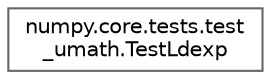 digraph "Graphical Class Hierarchy"
{
 // LATEX_PDF_SIZE
  bgcolor="transparent";
  edge [fontname=Helvetica,fontsize=10,labelfontname=Helvetica,labelfontsize=10];
  node [fontname=Helvetica,fontsize=10,shape=box,height=0.2,width=0.4];
  rankdir="LR";
  Node0 [id="Node000000",label="numpy.core.tests.test\l_umath.TestLdexp",height=0.2,width=0.4,color="grey40", fillcolor="white", style="filled",URL="$dc/da2/classnumpy_1_1core_1_1tests_1_1test__umath_1_1TestLdexp.html",tooltip=" "];
}
